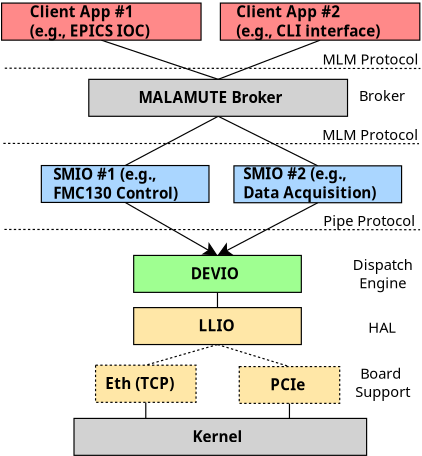 <?xml version="1.0" encoding="UTF-8"?>
<dia:diagram xmlns:dia="http://www.lysator.liu.se/~alla/dia/">
  <dia:layer name="Background" visible="true" active="true">
    <dia:object type="Standard - Line" version="0" id="O0">
      <dia:attribute name="obj_pos">
        <dia:point val="26.201,-13.626"/>
      </dia:attribute>
      <dia:attribute name="obj_bb">
        <dia:rectangle val="23.121,-13.657;26.232,-12.717"/>
      </dia:attribute>
      <dia:attribute name="conn_endpoints">
        <dia:point val="26.201,-13.626"/>
        <dia:point val="23.152,-12.748"/>
      </dia:attribute>
      <dia:attribute name="numcp">
        <dia:int val="1"/>
      </dia:attribute>
      <dia:attribute name="line_width">
        <dia:real val="0.05"/>
      </dia:attribute>
      <dia:attribute name="line_style">
        <dia:enum val="4"/>
      </dia:attribute>
      <dia:connections>
        <dia:connection handle="0" to="O25" connection="6"/>
        <dia:connection handle="1" to="O37" connection="1"/>
      </dia:connections>
    </dia:object>
    <dia:object type="Standard - Line" version="0" id="O1">
      <dia:attribute name="obj_pos">
        <dia:point val="26.201,-13.626"/>
      </dia:attribute>
      <dia:attribute name="obj_bb">
        <dia:rectangle val="26.17,-13.658;29.294,-12.656"/>
      </dia:attribute>
      <dia:attribute name="conn_endpoints">
        <dia:point val="26.201,-13.626"/>
        <dia:point val="29.263,-12.688"/>
      </dia:attribute>
      <dia:attribute name="numcp">
        <dia:int val="1"/>
      </dia:attribute>
      <dia:attribute name="line_width">
        <dia:real val="0.05"/>
      </dia:attribute>
      <dia:attribute name="line_style">
        <dia:enum val="4"/>
      </dia:attribute>
      <dia:connections>
        <dia:connection handle="0" to="O25" connection="6"/>
        <dia:connection handle="1" to="O23" connection="1"/>
      </dia:connections>
    </dia:object>
    <dia:object type="Standard - Line" version="0" id="O2">
      <dia:attribute name="obj_pos">
        <dia:point val="23.152,-11.168"/>
      </dia:attribute>
      <dia:attribute name="obj_bb">
        <dia:rectangle val="23.127,-11.193;23.177,-10.151"/>
      </dia:attribute>
      <dia:attribute name="conn_endpoints">
        <dia:point val="23.152,-11.168"/>
        <dia:point val="23.152,-10.176"/>
      </dia:attribute>
      <dia:attribute name="numcp">
        <dia:int val="1"/>
      </dia:attribute>
      <dia:attribute name="line_width">
        <dia:real val="0.05"/>
      </dia:attribute>
      <dia:connections>
        <dia:connection handle="0" to="O37" connection="6"/>
      </dia:connections>
    </dia:object>
    <dia:object type="Standard - Line" version="0" id="O3">
      <dia:attribute name="obj_pos">
        <dia:point val="29.263,-11.124"/>
      </dia:attribute>
      <dia:attribute name="obj_bb">
        <dia:rectangle val="29.235,-11.149;29.288,-10.147"/>
      </dia:attribute>
      <dia:attribute name="conn_endpoints">
        <dia:point val="29.263,-11.124"/>
        <dia:point val="29.261,-10.172"/>
      </dia:attribute>
      <dia:attribute name="numcp">
        <dia:int val="1"/>
      </dia:attribute>
      <dia:attribute name="line_width">
        <dia:real val="0.05"/>
      </dia:attribute>
      <dia:connections>
        <dia:connection handle="0" to="O23" connection="6"/>
      </dia:connections>
    </dia:object>
    <dia:object type="Standard - Line" version="0" id="O4">
      <dia:attribute name="obj_pos">
        <dia:point val="26.201,-15.845"/>
      </dia:attribute>
      <dia:attribute name="obj_bb">
        <dia:rectangle val="26.177,-15.87;26.227,-15.172"/>
      </dia:attribute>
      <dia:attribute name="conn_endpoints">
        <dia:point val="26.201,-15.845"/>
        <dia:point val="26.201,-15.197"/>
      </dia:attribute>
      <dia:attribute name="numcp">
        <dia:int val="1"/>
      </dia:attribute>
      <dia:attribute name="line_width">
        <dia:real val="0.05"/>
      </dia:attribute>
      <dia:connections>
        <dia:connection handle="0" to="O27" connection="6"/>
        <dia:connection handle="1" to="O25" connection="1"/>
      </dia:connections>
    </dia:object>
    <dia:object type="Standard - Line" version="0" id="O5">
      <dia:attribute name="obj_pos">
        <dia:point val="22.275,-19.67"/>
      </dia:attribute>
      <dia:attribute name="obj_bb">
        <dia:rectangle val="22.241,-19.704;26.25,-17.381"/>
      </dia:attribute>
      <dia:attribute name="conn_endpoints">
        <dia:point val="22.275,-19.67"/>
        <dia:point val="26.201,-17.416"/>
      </dia:attribute>
      <dia:attribute name="numcp">
        <dia:int val="1"/>
      </dia:attribute>
      <dia:attribute name="line_width">
        <dia:real val="0.05"/>
      </dia:attribute>
      <dia:attribute name="end_arrow">
        <dia:enum val="22"/>
      </dia:attribute>
      <dia:attribute name="end_arrow_length">
        <dia:real val="0.5"/>
      </dia:attribute>
      <dia:attribute name="end_arrow_width">
        <dia:real val="0.5"/>
      </dia:attribute>
      <dia:connections>
        <dia:connection handle="0" to="O29" connection="6"/>
        <dia:connection handle="1" to="O27" connection="1"/>
      </dia:connections>
    </dia:object>
    <dia:object type="Standard - Line" version="0" id="O6">
      <dia:attribute name="obj_pos">
        <dia:point val="30.465,-19.657"/>
      </dia:attribute>
      <dia:attribute name="obj_bb">
        <dia:rectangle val="26.152,-19.69;30.499,-17.381"/>
      </dia:attribute>
      <dia:attribute name="conn_endpoints">
        <dia:point val="30.465,-19.657"/>
        <dia:point val="26.201,-17.416"/>
      </dia:attribute>
      <dia:attribute name="numcp">
        <dia:int val="1"/>
      </dia:attribute>
      <dia:attribute name="line_width">
        <dia:real val="0.05"/>
      </dia:attribute>
      <dia:attribute name="end_arrow">
        <dia:enum val="22"/>
      </dia:attribute>
      <dia:attribute name="end_arrow_length">
        <dia:real val="0.5"/>
      </dia:attribute>
      <dia:attribute name="end_arrow_width">
        <dia:real val="0.5"/>
      </dia:attribute>
      <dia:connections>
        <dia:connection handle="0" to="O39" connection="6"/>
        <dia:connection handle="1" to="O27" connection="1"/>
      </dia:connections>
    </dia:object>
    <dia:object type="Standard - Line" version="0" id="O7">
      <dia:attribute name="obj_pos">
        <dia:point val="26.23,-23.334"/>
      </dia:attribute>
      <dia:attribute name="obj_bb">
        <dia:rectangle val="22.241,-23.367;26.264,-21.205"/>
      </dia:attribute>
      <dia:attribute name="conn_endpoints">
        <dia:point val="26.23,-23.334"/>
        <dia:point val="22.275,-21.239"/>
      </dia:attribute>
      <dia:attribute name="numcp">
        <dia:int val="1"/>
      </dia:attribute>
      <dia:attribute name="line_width">
        <dia:real val="0.05"/>
      </dia:attribute>
      <dia:connections>
        <dia:connection handle="0" to="O31" connection="6"/>
        <dia:connection handle="1" to="O29" connection="1"/>
      </dia:connections>
    </dia:object>
    <dia:object type="Standard - Line" version="0" id="O8">
      <dia:attribute name="obj_pos">
        <dia:point val="26.23,-23.334"/>
      </dia:attribute>
      <dia:attribute name="obj_bb">
        <dia:rectangle val="26.197,-23.367;30.499,-21.192"/>
      </dia:attribute>
      <dia:attribute name="conn_endpoints">
        <dia:point val="26.23,-23.334"/>
        <dia:point val="30.465,-21.226"/>
      </dia:attribute>
      <dia:attribute name="numcp">
        <dia:int val="1"/>
      </dia:attribute>
      <dia:attribute name="line_width">
        <dia:real val="0.05"/>
      </dia:attribute>
      <dia:connections>
        <dia:connection handle="0" to="O31" connection="6"/>
        <dia:connection handle="1" to="O39" connection="1"/>
      </dia:connections>
    </dia:object>
    <dia:object type="Standard - Line" version="0" id="O9">
      <dia:attribute name="obj_pos">
        <dia:point val="21.261,-26.572"/>
      </dia:attribute>
      <dia:attribute name="obj_bb">
        <dia:rectangle val="21.229,-26.603;26.262,-24.873"/>
      </dia:attribute>
      <dia:attribute name="conn_endpoints">
        <dia:point val="21.261,-26.572"/>
        <dia:point val="26.23,-24.905"/>
      </dia:attribute>
      <dia:attribute name="numcp">
        <dia:int val="1"/>
      </dia:attribute>
      <dia:attribute name="line_width">
        <dia:real val="0.05"/>
      </dia:attribute>
      <dia:connections>
        <dia:connection handle="0" to="O35" connection="6"/>
        <dia:connection handle="1" to="O31" connection="1"/>
      </dia:connections>
    </dia:object>
    <dia:object type="Standard - Line" version="0" id="O10">
      <dia:attribute name="obj_pos">
        <dia:point val="30.566,-26.572"/>
      </dia:attribute>
      <dia:attribute name="obj_bb">
        <dia:rectangle val="26.198,-26.604;30.598,-24.873"/>
      </dia:attribute>
      <dia:attribute name="conn_endpoints">
        <dia:point val="30.566,-26.572"/>
        <dia:point val="26.23,-24.905"/>
      </dia:attribute>
      <dia:attribute name="numcp">
        <dia:int val="1"/>
      </dia:attribute>
      <dia:attribute name="line_width">
        <dia:real val="0.05"/>
      </dia:attribute>
      <dia:connections>
        <dia:connection handle="0" to="O33" connection="6"/>
        <dia:connection handle="1" to="O31" connection="1"/>
      </dia:connections>
    </dia:object>
    <dia:object type="Standard - Text" version="1" id="O11">
      <dia:attribute name="obj_pos">
        <dia:point val="30.703,-18.669"/>
      </dia:attribute>
      <dia:attribute name="obj_bb">
        <dia:rectangle val="30.703,-19.247;34.718,-18.522"/>
      </dia:attribute>
      <dia:attribute name="text">
        <dia:composite type="text">
          <dia:attribute name="string">
            <dia:string>#Pipe Protocol#</dia:string>
          </dia:attribute>
          <dia:attribute name="font">
            <dia:font family="sans" style="0" name="Helvetica"/>
          </dia:attribute>
          <dia:attribute name="height">
            <dia:real val="0.776"/>
          </dia:attribute>
          <dia:attribute name="pos">
            <dia:point val="30.703,-18.669"/>
          </dia:attribute>
          <dia:attribute name="color">
            <dia:color val="#000000"/>
          </dia:attribute>
          <dia:attribute name="alignment">
            <dia:enum val="0"/>
          </dia:attribute>
        </dia:composite>
      </dia:attribute>
      <dia:attribute name="valign">
        <dia:enum val="3"/>
      </dia:attribute>
    </dia:object>
    <dia:object type="Standard - Line" version="0" id="O12">
      <dia:attribute name="obj_pos">
        <dia:point val="17.154,-25.379"/>
      </dia:attribute>
      <dia:attribute name="obj_bb">
        <dia:rectangle val="17.129,-25.404;34.857,-25.342"/>
      </dia:attribute>
      <dia:attribute name="conn_endpoints">
        <dia:point val="17.154,-25.379"/>
        <dia:point val="34.832,-25.367"/>
      </dia:attribute>
      <dia:attribute name="numcp">
        <dia:int val="1"/>
      </dia:attribute>
      <dia:attribute name="line_width">
        <dia:real val="0.05"/>
      </dia:attribute>
      <dia:attribute name="line_style">
        <dia:enum val="4"/>
      </dia:attribute>
    </dia:object>
    <dia:object type="Standard - Text" version="1" id="O13">
      <dia:attribute name="obj_pos">
        <dia:point val="30.665,-25.535"/>
      </dia:attribute>
      <dia:attribute name="obj_bb">
        <dia:rectangle val="30.665,-26.113;34.783,-25.388"/>
      </dia:attribute>
      <dia:attribute name="text">
        <dia:composite type="text">
          <dia:attribute name="string">
            <dia:string>#MLM Protocol#</dia:string>
          </dia:attribute>
          <dia:attribute name="font">
            <dia:font family="sans" style="0" name="Helvetica"/>
          </dia:attribute>
          <dia:attribute name="height">
            <dia:real val="0.776"/>
          </dia:attribute>
          <dia:attribute name="pos">
            <dia:point val="30.665,-25.535"/>
          </dia:attribute>
          <dia:attribute name="color">
            <dia:color val="#000000"/>
          </dia:attribute>
          <dia:attribute name="alignment">
            <dia:enum val="0"/>
          </dia:attribute>
        </dia:composite>
      </dia:attribute>
      <dia:attribute name="valign">
        <dia:enum val="3"/>
      </dia:attribute>
    </dia:object>
    <dia:object type="Standard - Text" version="1" id="O14">
      <dia:attribute name="obj_pos">
        <dia:point val="33.228,-12.17"/>
      </dia:attribute>
      <dia:attribute name="obj_bb">
        <dia:rectangle val="32.001,-12.747;34.456,-11.246"/>
      </dia:attribute>
      <dia:attribute name="text">
        <dia:composite type="text">
          <dia:attribute name="string">
            <dia:string>#Board 
Support#</dia:string>
          </dia:attribute>
          <dia:attribute name="font">
            <dia:font family="sans" style="0" name="Helvetica"/>
          </dia:attribute>
          <dia:attribute name="height">
            <dia:real val="0.776"/>
          </dia:attribute>
          <dia:attribute name="pos">
            <dia:point val="33.228,-12.17"/>
          </dia:attribute>
          <dia:attribute name="color">
            <dia:color val="#000000"/>
          </dia:attribute>
          <dia:attribute name="alignment">
            <dia:enum val="1"/>
          </dia:attribute>
        </dia:composite>
      </dia:attribute>
      <dia:attribute name="valign">
        <dia:enum val="3"/>
      </dia:attribute>
    </dia:object>
    <dia:object type="Standard - Text" version="1" id="O15">
      <dia:attribute name="obj_pos">
        <dia:point val="32.609,-14.127"/>
      </dia:attribute>
      <dia:attribute name="obj_bb">
        <dia:rectangle val="32.609,-14.704;33.847,-13.979"/>
      </dia:attribute>
      <dia:attribute name="text">
        <dia:composite type="text">
          <dia:attribute name="string">
            <dia:string>#HAL#</dia:string>
          </dia:attribute>
          <dia:attribute name="font">
            <dia:font family="sans" style="0" name="Helvetica"/>
          </dia:attribute>
          <dia:attribute name="height">
            <dia:real val="0.776"/>
          </dia:attribute>
          <dia:attribute name="pos">
            <dia:point val="32.609,-14.127"/>
          </dia:attribute>
          <dia:attribute name="color">
            <dia:color val="#000000"/>
          </dia:attribute>
          <dia:attribute name="alignment">
            <dia:enum val="0"/>
          </dia:attribute>
        </dia:composite>
      </dia:attribute>
      <dia:attribute name="valign">
        <dia:enum val="3"/>
      </dia:attribute>
    </dia:object>
    <dia:object type="Standard - Text" version="1" id="O16">
      <dia:attribute name="obj_pos">
        <dia:point val="33.228,-16.794"/>
      </dia:attribute>
      <dia:attribute name="obj_bb">
        <dia:rectangle val="31.866,-17.371;34.59,-15.87"/>
      </dia:attribute>
      <dia:attribute name="text">
        <dia:composite type="text">
          <dia:attribute name="string">
            <dia:string>#Dispatch
Engine#</dia:string>
          </dia:attribute>
          <dia:attribute name="font">
            <dia:font family="sans" style="0" name="Helvetica"/>
          </dia:attribute>
          <dia:attribute name="height">
            <dia:real val="0.776"/>
          </dia:attribute>
          <dia:attribute name="pos">
            <dia:point val="33.228,-16.794"/>
          </dia:attribute>
          <dia:attribute name="color">
            <dia:color val="#000000"/>
          </dia:attribute>
          <dia:attribute name="alignment">
            <dia:enum val="1"/>
          </dia:attribute>
        </dia:composite>
      </dia:attribute>
      <dia:attribute name="valign">
        <dia:enum val="3"/>
      </dia:attribute>
    </dia:object>
    <dia:object type="Standard - Text" version="1" id="O17">
      <dia:attribute name="obj_pos">
        <dia:point val="32.217,-23.985"/>
      </dia:attribute>
      <dia:attribute name="obj_bb">
        <dia:rectangle val="32.217,-24.562;34.239,-23.837"/>
      </dia:attribute>
      <dia:attribute name="text">
        <dia:composite type="text">
          <dia:attribute name="string">
            <dia:string>#Broker#</dia:string>
          </dia:attribute>
          <dia:attribute name="font">
            <dia:font family="sans" style="0" name="Helvetica"/>
          </dia:attribute>
          <dia:attribute name="height">
            <dia:real val="0.776"/>
          </dia:attribute>
          <dia:attribute name="pos">
            <dia:point val="32.217,-23.985"/>
          </dia:attribute>
          <dia:attribute name="color">
            <dia:color val="#000000"/>
          </dia:attribute>
          <dia:attribute name="alignment">
            <dia:enum val="0"/>
          </dia:attribute>
        </dia:composite>
      </dia:attribute>
      <dia:attribute name="valign">
        <dia:enum val="3"/>
      </dia:attribute>
    </dia:object>
    <dia:object type="Standard - Text" version="1" id="O18">
      <dia:attribute name="obj_pos">
        <dia:point val="30.659,-22.327"/>
      </dia:attribute>
      <dia:attribute name="obj_bb">
        <dia:rectangle val="30.659,-22.905;34.776,-22.18"/>
      </dia:attribute>
      <dia:attribute name="text">
        <dia:composite type="text">
          <dia:attribute name="string">
            <dia:string>#MLM Protocol#</dia:string>
          </dia:attribute>
          <dia:attribute name="font">
            <dia:font family="sans" style="0" name="Helvetica"/>
          </dia:attribute>
          <dia:attribute name="height">
            <dia:real val="0.776"/>
          </dia:attribute>
          <dia:attribute name="pos">
            <dia:point val="30.659,-22.327"/>
          </dia:attribute>
          <dia:attribute name="color">
            <dia:color val="#000000"/>
          </dia:attribute>
          <dia:attribute name="alignment">
            <dia:enum val="0"/>
          </dia:attribute>
        </dia:composite>
      </dia:attribute>
      <dia:attribute name="valign">
        <dia:enum val="3"/>
      </dia:attribute>
    </dia:object>
    <dia:object type="Standard - Line" version="0" id="O19">
      <dia:attribute name="obj_pos">
        <dia:point val="17.094,-22.18"/>
      </dia:attribute>
      <dia:attribute name="obj_bb">
        <dia:rectangle val="17.069,-22.206;34.797,-22.144"/>
      </dia:attribute>
      <dia:attribute name="conn_endpoints">
        <dia:point val="17.094,-22.18"/>
        <dia:point val="34.773,-22.169"/>
      </dia:attribute>
      <dia:attribute name="numcp">
        <dia:int val="1"/>
      </dia:attribute>
      <dia:attribute name="line_width">
        <dia:real val="0.05"/>
      </dia:attribute>
      <dia:attribute name="line_style">
        <dia:enum val="4"/>
      </dia:attribute>
    </dia:object>
    <dia:object type="Standard - Line" version="0" id="O20">
      <dia:attribute name="obj_pos">
        <dia:point val="17.139,-18.521"/>
      </dia:attribute>
      <dia:attribute name="obj_bb">
        <dia:rectangle val="17.114,-18.546;34.842,-18.485"/>
      </dia:attribute>
      <dia:attribute name="conn_endpoints">
        <dia:point val="17.139,-18.521"/>
        <dia:point val="34.817,-18.509"/>
      </dia:attribute>
      <dia:attribute name="numcp">
        <dia:int val="1"/>
      </dia:attribute>
      <dia:attribute name="line_width">
        <dia:real val="0.05"/>
      </dia:attribute>
      <dia:attribute name="line_style">
        <dia:enum val="4"/>
      </dia:attribute>
    </dia:object>
    <dia:group>
      <dia:object type="Standard - Box" version="0" id="O21">
        <dia:attribute name="obj_pos">
          <dia:point val="20.099,-10.484"/>
        </dia:attribute>
        <dia:attribute name="obj_bb">
          <dia:rectangle val="20.074,-10.509;32.569,-8.889"/>
        </dia:attribute>
        <dia:attribute name="elem_corner">
          <dia:point val="20.099,-10.484"/>
        </dia:attribute>
        <dia:attribute name="elem_width">
          <dia:real val="12.445"/>
        </dia:attribute>
        <dia:attribute name="elem_height">
          <dia:real val="1.57"/>
        </dia:attribute>
        <dia:attribute name="border_width">
          <dia:real val="0.05"/>
        </dia:attribute>
        <dia:attribute name="inner_color">
          <dia:color val="#d2d2d2"/>
        </dia:attribute>
        <dia:attribute name="show_background">
          <dia:boolean val="true"/>
        </dia:attribute>
      </dia:object>
      <dia:object type="Standard - Text" version="1" id="O22">
        <dia:attribute name="obj_pos">
          <dia:point val="25.134,-9.475"/>
        </dia:attribute>
        <dia:attribute name="obj_bb">
          <dia:rectangle val="25.134,-10.078;27.509,-9.32"/>
        </dia:attribute>
        <dia:attribute name="text">
          <dia:composite type="text">
            <dia:attribute name="string">
              <dia:string>#Kernel#</dia:string>
            </dia:attribute>
            <dia:attribute name="font">
              <dia:font family="sans" style="80" name="Helvetica-Bold"/>
            </dia:attribute>
            <dia:attribute name="height">
              <dia:real val="0.811"/>
            </dia:attribute>
            <dia:attribute name="pos">
              <dia:point val="25.134,-9.475"/>
            </dia:attribute>
            <dia:attribute name="color">
              <dia:color val="#000000"/>
            </dia:attribute>
            <dia:attribute name="alignment">
              <dia:enum val="0"/>
            </dia:attribute>
          </dia:composite>
        </dia:attribute>
        <dia:attribute name="valign">
          <dia:enum val="3"/>
        </dia:attribute>
      </dia:object>
    </dia:group>
    <dia:group>
      <dia:object type="Standard - Box" version="0" id="O23">
        <dia:attribute name="obj_pos">
          <dia:point val="27.127,-12.688"/>
        </dia:attribute>
        <dia:attribute name="obj_bb">
          <dia:rectangle val="27.102,-12.713;31.425,-11.099"/>
        </dia:attribute>
        <dia:attribute name="elem_corner">
          <dia:point val="27.127,-12.688"/>
        </dia:attribute>
        <dia:attribute name="elem_width">
          <dia:real val="4.273"/>
        </dia:attribute>
        <dia:attribute name="elem_height">
          <dia:real val="1.564"/>
        </dia:attribute>
        <dia:attribute name="border_width">
          <dia:real val="0.05"/>
        </dia:attribute>
        <dia:attribute name="inner_color">
          <dia:color val="#ffe7a7"/>
        </dia:attribute>
        <dia:attribute name="show_background">
          <dia:boolean val="true"/>
        </dia:attribute>
        <dia:attribute name="line_style">
          <dia:enum val="4"/>
        </dia:attribute>
      </dia:object>
      <dia:object type="Standard - Text" version="1" id="O24">
        <dia:attribute name="obj_pos">
          <dia:point val="28.446,-11.682"/>
        </dia:attribute>
        <dia:attribute name="obj_bb">
          <dia:rectangle val="28.446,-12.285;30.081,-11.527"/>
        </dia:attribute>
        <dia:attribute name="text">
          <dia:composite type="text">
            <dia:attribute name="string">
              <dia:string>#PCIe#</dia:string>
            </dia:attribute>
            <dia:attribute name="font">
              <dia:font family="sans" style="80" name="Helvetica-Bold"/>
            </dia:attribute>
            <dia:attribute name="height">
              <dia:real val="0.811"/>
            </dia:attribute>
            <dia:attribute name="pos">
              <dia:point val="28.446,-11.682"/>
            </dia:attribute>
            <dia:attribute name="color">
              <dia:color val="#000000"/>
            </dia:attribute>
            <dia:attribute name="alignment">
              <dia:enum val="0"/>
            </dia:attribute>
          </dia:composite>
        </dia:attribute>
        <dia:attribute name="valign">
          <dia:enum val="3"/>
        </dia:attribute>
      </dia:object>
    </dia:group>
    <dia:group>
      <dia:object type="Standard - Box" version="0" id="O25">
        <dia:attribute name="obj_pos">
          <dia:point val="22.637,-15.197"/>
        </dia:attribute>
        <dia:attribute name="obj_bb">
          <dia:rectangle val="22.612,-15.222;29.791,-13.601"/>
        </dia:attribute>
        <dia:attribute name="elem_corner">
          <dia:point val="22.637,-15.197"/>
        </dia:attribute>
        <dia:attribute name="elem_width">
          <dia:real val="7.13"/>
        </dia:attribute>
        <dia:attribute name="elem_height">
          <dia:real val="1.571"/>
        </dia:attribute>
        <dia:attribute name="border_width">
          <dia:real val="0.05"/>
        </dia:attribute>
        <dia:attribute name="inner_color">
          <dia:color val="#ffe7a7"/>
        </dia:attribute>
        <dia:attribute name="show_background">
          <dia:boolean val="true"/>
        </dia:attribute>
      </dia:object>
      <dia:object type="Standard - Text" version="1" id="O26">
        <dia:attribute name="obj_pos">
          <dia:point val="25.392,-14.188"/>
        </dia:attribute>
        <dia:attribute name="obj_bb">
          <dia:rectangle val="25.392,-14.791;27.012,-14.033"/>
        </dia:attribute>
        <dia:attribute name="text">
          <dia:composite type="text">
            <dia:attribute name="string">
              <dia:string>#LLIO#</dia:string>
            </dia:attribute>
            <dia:attribute name="font">
              <dia:font family="sans" style="80" name="Helvetica-Bold"/>
            </dia:attribute>
            <dia:attribute name="height">
              <dia:real val="0.811"/>
            </dia:attribute>
            <dia:attribute name="pos">
              <dia:point val="25.392,-14.188"/>
            </dia:attribute>
            <dia:attribute name="color">
              <dia:color val="#000000"/>
            </dia:attribute>
            <dia:attribute name="alignment">
              <dia:enum val="0"/>
            </dia:attribute>
          </dia:composite>
        </dia:attribute>
        <dia:attribute name="valign">
          <dia:enum val="3"/>
        </dia:attribute>
      </dia:object>
    </dia:group>
    <dia:group>
      <dia:object type="Standard - Box" version="0" id="O27">
        <dia:attribute name="obj_pos">
          <dia:point val="22.637,-17.416"/>
        </dia:attribute>
        <dia:attribute name="obj_bb">
          <dia:rectangle val="22.612,-17.441;29.791,-15.82"/>
        </dia:attribute>
        <dia:attribute name="elem_corner">
          <dia:point val="22.637,-17.416"/>
        </dia:attribute>
        <dia:attribute name="elem_width">
          <dia:real val="7.13"/>
        </dia:attribute>
        <dia:attribute name="elem_height">
          <dia:real val="1.571"/>
        </dia:attribute>
        <dia:attribute name="border_width">
          <dia:real val="0.05"/>
        </dia:attribute>
        <dia:attribute name="inner_color">
          <dia:color val="#9fff91"/>
        </dia:attribute>
        <dia:attribute name="show_background">
          <dia:boolean val="true"/>
        </dia:attribute>
      </dia:object>
      <dia:object type="Standard - Text" version="1" id="O28">
        <dia:attribute name="obj_pos">
          <dia:point val="25.061,-16.407"/>
        </dia:attribute>
        <dia:attribute name="obj_bb">
          <dia:rectangle val="25.061,-17.009;27.341,-16.252"/>
        </dia:attribute>
        <dia:attribute name="text">
          <dia:composite type="text">
            <dia:attribute name="string">
              <dia:string>#DEVIO#</dia:string>
            </dia:attribute>
            <dia:attribute name="font">
              <dia:font family="sans" style="80" name="Helvetica-Bold"/>
            </dia:attribute>
            <dia:attribute name="height">
              <dia:real val="0.811"/>
            </dia:attribute>
            <dia:attribute name="pos">
              <dia:point val="25.061,-16.407"/>
            </dia:attribute>
            <dia:attribute name="color">
              <dia:color val="#000000"/>
            </dia:attribute>
            <dia:attribute name="alignment">
              <dia:enum val="0"/>
            </dia:attribute>
          </dia:composite>
        </dia:attribute>
        <dia:attribute name="valign">
          <dia:enum val="3"/>
        </dia:attribute>
      </dia:object>
    </dia:group>
    <dia:group>
      <dia:object type="Standard - Box" version="0" id="O29">
        <dia:attribute name="obj_pos">
          <dia:point val="18.71,-21.239"/>
        </dia:attribute>
        <dia:attribute name="obj_bb">
          <dia:rectangle val="18.685,-21.264;25.864,-19.645"/>
        </dia:attribute>
        <dia:attribute name="elem_corner">
          <dia:point val="18.71,-21.239"/>
        </dia:attribute>
        <dia:attribute name="elem_width">
          <dia:real val="7.13"/>
        </dia:attribute>
        <dia:attribute name="elem_height">
          <dia:real val="1.569"/>
        </dia:attribute>
        <dia:attribute name="border_width">
          <dia:real val="0.05"/>
        </dia:attribute>
        <dia:attribute name="inner_color">
          <dia:color val="#aad6ff"/>
        </dia:attribute>
        <dia:attribute name="show_background">
          <dia:boolean val="true"/>
        </dia:attribute>
      </dia:object>
      <dia:object type="Standard - Text" version="1" id="O30">
        <dia:attribute name="obj_pos">
          <dia:point val="19.211,-20.636"/>
        </dia:attribute>
        <dia:attribute name="obj_bb">
          <dia:rectangle val="19.211,-21.239;25.338,-19.67"/>
        </dia:attribute>
        <dia:attribute name="text">
          <dia:composite type="text">
            <dia:attribute name="string">
              <dia:string>#SMIO #1 (e.g., 
FMC130 Control)#</dia:string>
            </dia:attribute>
            <dia:attribute name="font">
              <dia:font family="sans" style="80" name="Helvetica-Bold"/>
            </dia:attribute>
            <dia:attribute name="height">
              <dia:real val="0.811"/>
            </dia:attribute>
            <dia:attribute name="pos">
              <dia:point val="19.211,-20.636"/>
            </dia:attribute>
            <dia:attribute name="color">
              <dia:color val="#000000"/>
            </dia:attribute>
            <dia:attribute name="alignment">
              <dia:enum val="0"/>
            </dia:attribute>
          </dia:composite>
        </dia:attribute>
        <dia:attribute name="valign">
          <dia:enum val="3"/>
        </dia:attribute>
      </dia:object>
    </dia:group>
    <dia:group>
      <dia:object type="Standard - Box" version="0" id="O31">
        <dia:attribute name="obj_pos">
          <dia:point val="20.728,-24.905"/>
        </dia:attribute>
        <dia:attribute name="obj_bb">
          <dia:rectangle val="20.703,-24.93;31.757,-23.309"/>
        </dia:attribute>
        <dia:attribute name="elem_corner">
          <dia:point val="20.728,-24.905"/>
        </dia:attribute>
        <dia:attribute name="elem_width">
          <dia:real val="11.004"/>
        </dia:attribute>
        <dia:attribute name="elem_height">
          <dia:real val="1.571"/>
        </dia:attribute>
        <dia:attribute name="border_width">
          <dia:real val="0.05"/>
        </dia:attribute>
        <dia:attribute name="inner_color">
          <dia:color val="#d2d2d2"/>
        </dia:attribute>
        <dia:attribute name="show_background">
          <dia:boolean val="true"/>
        </dia:attribute>
      </dia:object>
      <dia:object type="Standard - Text" version="1" id="O32">
        <dia:attribute name="obj_pos">
          <dia:point val="22.84,-23.895"/>
        </dia:attribute>
        <dia:attribute name="obj_bb">
          <dia:rectangle val="22.84,-24.498;29.62,-23.741"/>
        </dia:attribute>
        <dia:attribute name="text">
          <dia:composite type="text">
            <dia:attribute name="string">
              <dia:string>#MALAMUTE Broker#</dia:string>
            </dia:attribute>
            <dia:attribute name="font">
              <dia:font family="sans" style="80" name="Helvetica-Bold"/>
            </dia:attribute>
            <dia:attribute name="height">
              <dia:real val="0.811"/>
            </dia:attribute>
            <dia:attribute name="pos">
              <dia:point val="22.84,-23.895"/>
            </dia:attribute>
            <dia:attribute name="color">
              <dia:color val="#000000"/>
            </dia:attribute>
            <dia:attribute name="alignment">
              <dia:enum val="0"/>
            </dia:attribute>
          </dia:composite>
        </dia:attribute>
        <dia:attribute name="valign">
          <dia:enum val="3"/>
        </dia:attribute>
      </dia:object>
    </dia:group>
    <dia:group>
      <dia:object type="Standard - Box" version="0" id="O33">
        <dia:attribute name="obj_pos">
          <dia:point val="26.324,-28.149"/>
        </dia:attribute>
        <dia:attribute name="obj_bb">
          <dia:rectangle val="26.299,-28.174;34.832,-26.547"/>
        </dia:attribute>
        <dia:attribute name="elem_corner">
          <dia:point val="26.324,-28.149"/>
        </dia:attribute>
        <dia:attribute name="elem_width">
          <dia:real val="8.483"/>
        </dia:attribute>
        <dia:attribute name="elem_height">
          <dia:real val="1.577"/>
        </dia:attribute>
        <dia:attribute name="border_width">
          <dia:real val="0.05"/>
        </dia:attribute>
        <dia:attribute name="inner_color">
          <dia:color val="#ff8989"/>
        </dia:attribute>
        <dia:attribute name="show_background">
          <dia:boolean val="true"/>
        </dia:attribute>
      </dia:object>
      <dia:object type="Standard - Text" version="1" id="O34">
        <dia:attribute name="obj_pos">
          <dia:point val="27.003,-27.542"/>
        </dia:attribute>
        <dia:attribute name="obj_bb">
          <dia:rectangle val="27.003,-28.145;34.128,-26.576"/>
        </dia:attribute>
        <dia:attribute name="text">
          <dia:composite type="text">
            <dia:attribute name="string">
              <dia:string>#Client App #2
(e.g., CLI interface)#</dia:string>
            </dia:attribute>
            <dia:attribute name="font">
              <dia:font family="sans" style="80" name="Helvetica-Bold"/>
            </dia:attribute>
            <dia:attribute name="height">
              <dia:real val="0.811"/>
            </dia:attribute>
            <dia:attribute name="pos">
              <dia:point val="27.003,-27.542"/>
            </dia:attribute>
            <dia:attribute name="color">
              <dia:color val="#000000"/>
            </dia:attribute>
            <dia:attribute name="alignment">
              <dia:enum val="0"/>
            </dia:attribute>
          </dia:composite>
        </dia:attribute>
        <dia:attribute name="valign">
          <dia:enum val="3"/>
        </dia:attribute>
      </dia:object>
    </dia:group>
    <dia:group>
      <dia:object type="Standard - Box" version="0" id="O35">
        <dia:attribute name="obj_pos">
          <dia:point val="17.019,-28.149"/>
        </dia:attribute>
        <dia:attribute name="obj_bb">
          <dia:rectangle val="16.994,-28.174;25.527,-26.547"/>
        </dia:attribute>
        <dia:attribute name="elem_corner">
          <dia:point val="17.019,-28.149"/>
        </dia:attribute>
        <dia:attribute name="elem_width">
          <dia:real val="8.483"/>
        </dia:attribute>
        <dia:attribute name="elem_height">
          <dia:real val="1.577"/>
        </dia:attribute>
        <dia:attribute name="border_width">
          <dia:real val="0.05"/>
        </dia:attribute>
        <dia:attribute name="inner_color">
          <dia:color val="#ff8989"/>
        </dia:attribute>
        <dia:attribute name="show_background">
          <dia:boolean val="true"/>
        </dia:attribute>
      </dia:object>
      <dia:object type="Standard - Text" version="1" id="O36">
        <dia:attribute name="obj_pos">
          <dia:point val="18.219,-27.542"/>
        </dia:attribute>
        <dia:attribute name="obj_bb">
          <dia:rectangle val="18.219,-28.145;24.302,-26.576"/>
        </dia:attribute>
        <dia:attribute name="text">
          <dia:composite type="text">
            <dia:attribute name="string">
              <dia:string>#Client App #1
(e.g., EPICS IOC)#</dia:string>
            </dia:attribute>
            <dia:attribute name="font">
              <dia:font family="sans" style="80" name="Helvetica-Bold"/>
            </dia:attribute>
            <dia:attribute name="height">
              <dia:real val="0.811"/>
            </dia:attribute>
            <dia:attribute name="pos">
              <dia:point val="18.219,-27.542"/>
            </dia:attribute>
            <dia:attribute name="color">
              <dia:color val="#000000"/>
            </dia:attribute>
            <dia:attribute name="alignment">
              <dia:enum val="0"/>
            </dia:attribute>
          </dia:composite>
        </dia:attribute>
        <dia:attribute name="valign">
          <dia:enum val="3"/>
        </dia:attribute>
      </dia:object>
    </dia:group>
    <dia:group>
      <dia:object type="Standard - Box" version="0" id="O37">
        <dia:attribute name="obj_pos">
          <dia:point val="21.016,-12.748"/>
        </dia:attribute>
        <dia:attribute name="obj_bb">
          <dia:rectangle val="20.991,-12.773;25.314,-11.143"/>
        </dia:attribute>
        <dia:attribute name="elem_corner">
          <dia:point val="21.016,-12.748"/>
        </dia:attribute>
        <dia:attribute name="elem_width">
          <dia:real val="4.273"/>
        </dia:attribute>
        <dia:attribute name="elem_height">
          <dia:real val="1.58"/>
        </dia:attribute>
        <dia:attribute name="border_width">
          <dia:real val="0.05"/>
        </dia:attribute>
        <dia:attribute name="inner_color">
          <dia:color val="#ffe7a7"/>
        </dia:attribute>
        <dia:attribute name="show_background">
          <dia:boolean val="true"/>
        </dia:attribute>
        <dia:attribute name="line_style">
          <dia:enum val="4"/>
        </dia:attribute>
      </dia:object>
      <dia:object type="Standard - Text" version="1" id="O38">
        <dia:attribute name="obj_pos">
          <dia:point val="21.428,-11.734"/>
        </dia:attribute>
        <dia:attribute name="obj_bb">
          <dia:rectangle val="21.428,-12.337;24.858,-11.579"/>
        </dia:attribute>
        <dia:attribute name="text">
          <dia:composite type="text">
            <dia:attribute name="string">
              <dia:string>#Eth (TCP)#</dia:string>
            </dia:attribute>
            <dia:attribute name="font">
              <dia:font family="sans" style="80" name="Helvetica-Bold"/>
            </dia:attribute>
            <dia:attribute name="height">
              <dia:real val="0.811"/>
            </dia:attribute>
            <dia:attribute name="pos">
              <dia:point val="21.428,-11.734"/>
            </dia:attribute>
            <dia:attribute name="color">
              <dia:color val="#000000"/>
            </dia:attribute>
            <dia:attribute name="alignment">
              <dia:enum val="0"/>
            </dia:attribute>
          </dia:composite>
        </dia:attribute>
        <dia:attribute name="valign">
          <dia:enum val="3"/>
        </dia:attribute>
      </dia:object>
    </dia:group>
    <dia:group>
      <dia:object type="Standard - Box" version="0" id="O39">
        <dia:attribute name="obj_pos">
          <dia:point val="26.901,-21.226"/>
        </dia:attribute>
        <dia:attribute name="obj_bb">
          <dia:rectangle val="26.875,-21.251;34.055,-19.631"/>
        </dia:attribute>
        <dia:attribute name="elem_corner">
          <dia:point val="26.901,-21.226"/>
        </dia:attribute>
        <dia:attribute name="elem_width">
          <dia:real val="7.13"/>
        </dia:attribute>
        <dia:attribute name="elem_height">
          <dia:real val="1.569"/>
        </dia:attribute>
        <dia:attribute name="border_width">
          <dia:real val="0.05"/>
        </dia:attribute>
        <dia:attribute name="inner_color">
          <dia:color val="#aad6ff"/>
        </dia:attribute>
        <dia:attribute name="show_background">
          <dia:boolean val="true"/>
        </dia:attribute>
      </dia:object>
      <dia:object type="Standard - Text" version="1" id="O40">
        <dia:attribute name="obj_pos">
          <dia:point val="27.298,-20.661"/>
        </dia:attribute>
        <dia:attribute name="obj_bb">
          <dia:rectangle val="27.298,-21.263;33.633,-19.694"/>
        </dia:attribute>
        <dia:attribute name="text">
          <dia:composite type="text">
            <dia:attribute name="string">
              <dia:string>#SMIO #2 (e.g., 
Data Acquisition)#</dia:string>
            </dia:attribute>
            <dia:attribute name="font">
              <dia:font family="sans" style="80" name="Helvetica-Bold"/>
            </dia:attribute>
            <dia:attribute name="height">
              <dia:real val="0.811"/>
            </dia:attribute>
            <dia:attribute name="pos">
              <dia:point val="27.298,-20.661"/>
            </dia:attribute>
            <dia:attribute name="color">
              <dia:color val="#000000"/>
            </dia:attribute>
            <dia:attribute name="alignment">
              <dia:enum val="0"/>
            </dia:attribute>
          </dia:composite>
        </dia:attribute>
        <dia:attribute name="valign">
          <dia:enum val="3"/>
        </dia:attribute>
      </dia:object>
    </dia:group>
  </dia:layer>
</dia:diagram>
